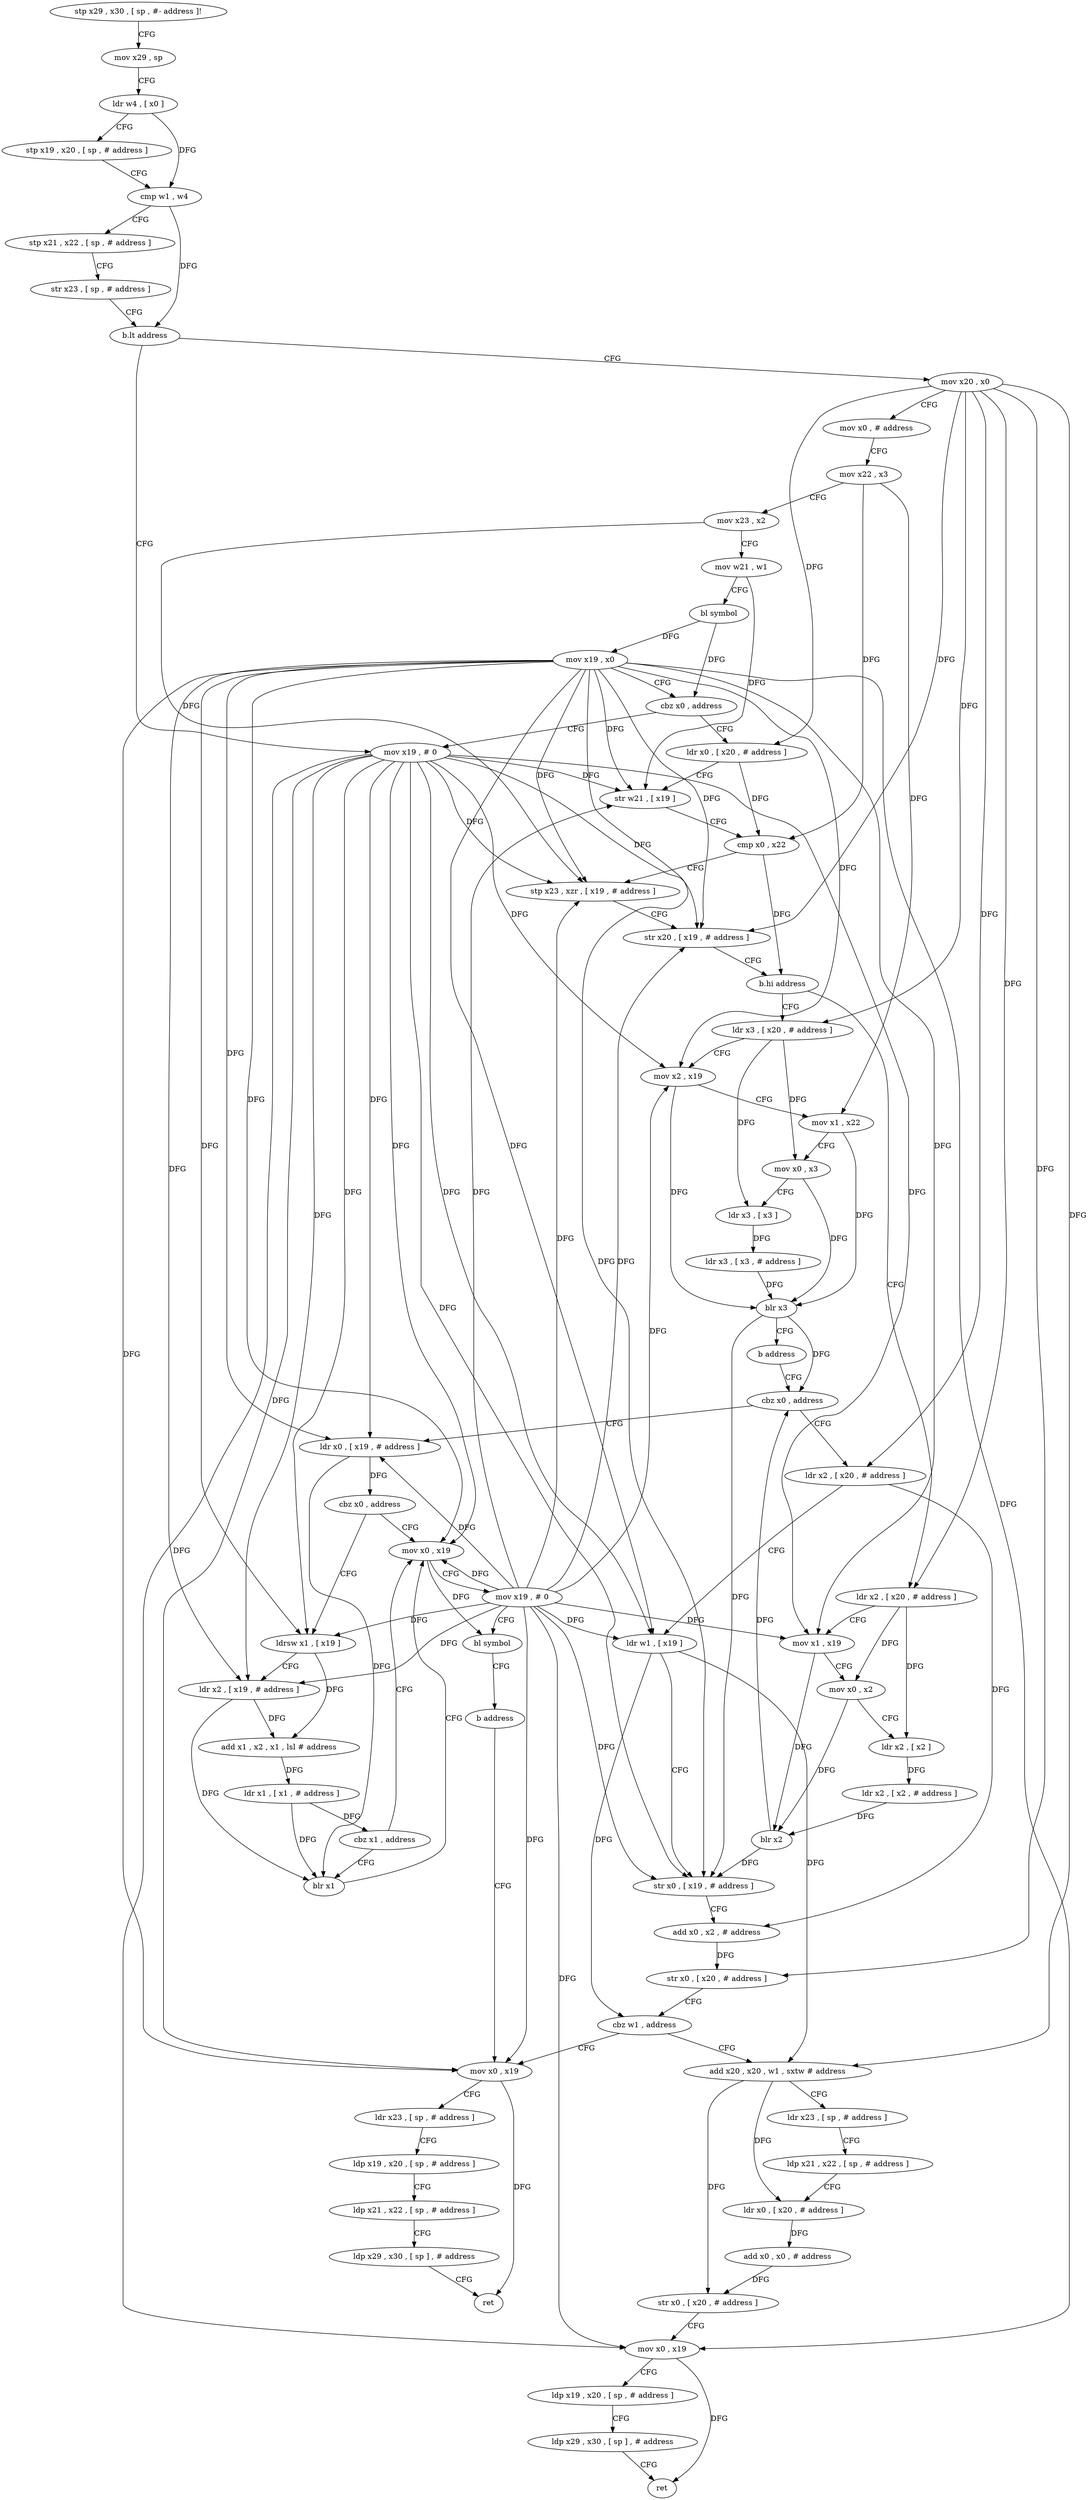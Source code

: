 digraph "func" {
"78168" [label = "stp x29 , x30 , [ sp , #- address ]!" ]
"78172" [label = "mov x29 , sp" ]
"78176" [label = "ldr w4 , [ x0 ]" ]
"78180" [label = "stp x19 , x20 , [ sp , # address ]" ]
"78184" [label = "cmp w1 , w4" ]
"78188" [label = "stp x21 , x22 , [ sp , # address ]" ]
"78192" [label = "str x23 , [ sp , # address ]" ]
"78196" [label = "b.lt address" ]
"78232" [label = "mov x20 , x0" ]
"78200" [label = "mov x19 , # 0" ]
"78236" [label = "mov x0 , # address" ]
"78240" [label = "mov x22 , x3" ]
"78244" [label = "mov x23 , x2" ]
"78248" [label = "mov w21 , w1" ]
"78252" [label = "bl symbol" ]
"78256" [label = "mov x19 , x0" ]
"78260" [label = "cbz x0 , address" ]
"78264" [label = "ldr x0 , [ x20 , # address ]" ]
"78204" [label = "mov x0 , x19" ]
"78268" [label = "str w21 , [ x19 ]" ]
"78272" [label = "cmp x0 , x22" ]
"78276" [label = "stp x23 , xzr , [ x19 , # address ]" ]
"78280" [label = "str x20 , [ x19 , # address ]" ]
"78284" [label = "b.hi address" ]
"78384" [label = "ldr x3 , [ x20 , # address ]" ]
"78288" [label = "ldr x2 , [ x20 , # address ]" ]
"78388" [label = "mov x2 , x19" ]
"78392" [label = "mov x1 , x22" ]
"78396" [label = "mov x0 , x3" ]
"78400" [label = "ldr x3 , [ x3 ]" ]
"78404" [label = "ldr x3 , [ x3 , # address ]" ]
"78408" [label = "blr x3" ]
"78412" [label = "b address" ]
"78312" [label = "cbz x0 , address" ]
"78292" [label = "mov x1 , x19" ]
"78296" [label = "mov x0 , x2" ]
"78300" [label = "ldr x2 , [ x2 ]" ]
"78304" [label = "ldr x2 , [ x2 , # address ]" ]
"78308" [label = "blr x2" ]
"78416" [label = "ldr x0 , [ x19 , # address ]" ]
"78316" [label = "ldr x2 , [ x20 , # address ]" ]
"78420" [label = "cbz x0 , address" ]
"78448" [label = "mov x0 , x19" ]
"78424" [label = "ldrsw x1 , [ x19 ]" ]
"78320" [label = "ldr w1 , [ x19 ]" ]
"78324" [label = "str x0 , [ x19 , # address ]" ]
"78328" [label = "add x0 , x2 , # address" ]
"78332" [label = "str x0 , [ x20 , # address ]" ]
"78336" [label = "cbz w1 , address" ]
"78340" [label = "add x20 , x20 , w1 , sxtw # address" ]
"78452" [label = "mov x19 , # 0" ]
"78456" [label = "bl symbol" ]
"78460" [label = "b address" ]
"78428" [label = "ldr x2 , [ x19 , # address ]" ]
"78432" [label = "add x1 , x2 , x1 , lsl # address" ]
"78436" [label = "ldr x1 , [ x1 , # address ]" ]
"78440" [label = "cbz x1 , address" ]
"78444" [label = "blr x1" ]
"78208" [label = "ldr x23 , [ sp , # address ]" ]
"78212" [label = "ldp x19 , x20 , [ sp , # address ]" ]
"78216" [label = "ldp x21 , x22 , [ sp , # address ]" ]
"78220" [label = "ldp x29 , x30 , [ sp ] , # address" ]
"78224" [label = "ret" ]
"78344" [label = "ldr x23 , [ sp , # address ]" ]
"78348" [label = "ldp x21 , x22 , [ sp , # address ]" ]
"78352" [label = "ldr x0 , [ x20 , # address ]" ]
"78356" [label = "add x0 , x0 , # address" ]
"78360" [label = "str x0 , [ x20 , # address ]" ]
"78364" [label = "mov x0 , x19" ]
"78368" [label = "ldp x19 , x20 , [ sp , # address ]" ]
"78372" [label = "ldp x29 , x30 , [ sp ] , # address" ]
"78376" [label = "ret" ]
"78168" -> "78172" [ label = "CFG" ]
"78172" -> "78176" [ label = "CFG" ]
"78176" -> "78180" [ label = "CFG" ]
"78176" -> "78184" [ label = "DFG" ]
"78180" -> "78184" [ label = "CFG" ]
"78184" -> "78188" [ label = "CFG" ]
"78184" -> "78196" [ label = "DFG" ]
"78188" -> "78192" [ label = "CFG" ]
"78192" -> "78196" [ label = "CFG" ]
"78196" -> "78232" [ label = "CFG" ]
"78196" -> "78200" [ label = "CFG" ]
"78232" -> "78236" [ label = "CFG" ]
"78232" -> "78264" [ label = "DFG" ]
"78232" -> "78280" [ label = "DFG" ]
"78232" -> "78384" [ label = "DFG" ]
"78232" -> "78288" [ label = "DFG" ]
"78232" -> "78316" [ label = "DFG" ]
"78232" -> "78332" [ label = "DFG" ]
"78232" -> "78340" [ label = "DFG" ]
"78200" -> "78204" [ label = "DFG" ]
"78200" -> "78268" [ label = "DFG" ]
"78200" -> "78276" [ label = "DFG" ]
"78200" -> "78280" [ label = "DFG" ]
"78200" -> "78388" [ label = "DFG" ]
"78200" -> "78292" [ label = "DFG" ]
"78200" -> "78416" [ label = "DFG" ]
"78200" -> "78320" [ label = "DFG" ]
"78200" -> "78324" [ label = "DFG" ]
"78200" -> "78448" [ label = "DFG" ]
"78200" -> "78424" [ label = "DFG" ]
"78200" -> "78428" [ label = "DFG" ]
"78200" -> "78364" [ label = "DFG" ]
"78236" -> "78240" [ label = "CFG" ]
"78240" -> "78244" [ label = "CFG" ]
"78240" -> "78272" [ label = "DFG" ]
"78240" -> "78392" [ label = "DFG" ]
"78244" -> "78248" [ label = "CFG" ]
"78244" -> "78276" [ label = "DFG" ]
"78248" -> "78252" [ label = "CFG" ]
"78248" -> "78268" [ label = "DFG" ]
"78252" -> "78256" [ label = "DFG" ]
"78252" -> "78260" [ label = "DFG" ]
"78256" -> "78260" [ label = "CFG" ]
"78256" -> "78268" [ label = "DFG" ]
"78256" -> "78276" [ label = "DFG" ]
"78256" -> "78280" [ label = "DFG" ]
"78256" -> "78204" [ label = "DFG" ]
"78256" -> "78388" [ label = "DFG" ]
"78256" -> "78292" [ label = "DFG" ]
"78256" -> "78416" [ label = "DFG" ]
"78256" -> "78320" [ label = "DFG" ]
"78256" -> "78324" [ label = "DFG" ]
"78256" -> "78448" [ label = "DFG" ]
"78256" -> "78424" [ label = "DFG" ]
"78256" -> "78428" [ label = "DFG" ]
"78256" -> "78364" [ label = "DFG" ]
"78260" -> "78200" [ label = "CFG" ]
"78260" -> "78264" [ label = "CFG" ]
"78264" -> "78268" [ label = "CFG" ]
"78264" -> "78272" [ label = "DFG" ]
"78204" -> "78208" [ label = "CFG" ]
"78204" -> "78224" [ label = "DFG" ]
"78268" -> "78272" [ label = "CFG" ]
"78272" -> "78276" [ label = "CFG" ]
"78272" -> "78284" [ label = "DFG" ]
"78276" -> "78280" [ label = "CFG" ]
"78280" -> "78284" [ label = "CFG" ]
"78284" -> "78384" [ label = "CFG" ]
"78284" -> "78288" [ label = "CFG" ]
"78384" -> "78388" [ label = "CFG" ]
"78384" -> "78396" [ label = "DFG" ]
"78384" -> "78400" [ label = "DFG" ]
"78288" -> "78292" [ label = "CFG" ]
"78288" -> "78296" [ label = "DFG" ]
"78288" -> "78300" [ label = "DFG" ]
"78388" -> "78392" [ label = "CFG" ]
"78388" -> "78408" [ label = "DFG" ]
"78392" -> "78396" [ label = "CFG" ]
"78392" -> "78408" [ label = "DFG" ]
"78396" -> "78400" [ label = "CFG" ]
"78396" -> "78408" [ label = "DFG" ]
"78400" -> "78404" [ label = "DFG" ]
"78404" -> "78408" [ label = "DFG" ]
"78408" -> "78412" [ label = "CFG" ]
"78408" -> "78312" [ label = "DFG" ]
"78408" -> "78324" [ label = "DFG" ]
"78412" -> "78312" [ label = "CFG" ]
"78312" -> "78416" [ label = "CFG" ]
"78312" -> "78316" [ label = "CFG" ]
"78292" -> "78296" [ label = "CFG" ]
"78292" -> "78308" [ label = "DFG" ]
"78296" -> "78300" [ label = "CFG" ]
"78296" -> "78308" [ label = "DFG" ]
"78300" -> "78304" [ label = "DFG" ]
"78304" -> "78308" [ label = "DFG" ]
"78308" -> "78312" [ label = "DFG" ]
"78308" -> "78324" [ label = "DFG" ]
"78416" -> "78420" [ label = "DFG" ]
"78416" -> "78444" [ label = "DFG" ]
"78316" -> "78320" [ label = "CFG" ]
"78316" -> "78328" [ label = "DFG" ]
"78420" -> "78448" [ label = "CFG" ]
"78420" -> "78424" [ label = "CFG" ]
"78448" -> "78452" [ label = "CFG" ]
"78448" -> "78456" [ label = "DFG" ]
"78424" -> "78428" [ label = "CFG" ]
"78424" -> "78432" [ label = "DFG" ]
"78320" -> "78324" [ label = "CFG" ]
"78320" -> "78336" [ label = "DFG" ]
"78320" -> "78340" [ label = "DFG" ]
"78324" -> "78328" [ label = "CFG" ]
"78328" -> "78332" [ label = "DFG" ]
"78332" -> "78336" [ label = "CFG" ]
"78336" -> "78204" [ label = "CFG" ]
"78336" -> "78340" [ label = "CFG" ]
"78340" -> "78344" [ label = "CFG" ]
"78340" -> "78352" [ label = "DFG" ]
"78340" -> "78360" [ label = "DFG" ]
"78452" -> "78456" [ label = "CFG" ]
"78452" -> "78276" [ label = "DFG" ]
"78452" -> "78204" [ label = "DFG" ]
"78452" -> "78388" [ label = "DFG" ]
"78452" -> "78292" [ label = "DFG" ]
"78452" -> "78416" [ label = "DFG" ]
"78452" -> "78320" [ label = "DFG" ]
"78452" -> "78448" [ label = "DFG" ]
"78452" -> "78268" [ label = "DFG" ]
"78452" -> "78280" [ label = "DFG" ]
"78452" -> "78324" [ label = "DFG" ]
"78452" -> "78424" [ label = "DFG" ]
"78452" -> "78428" [ label = "DFG" ]
"78452" -> "78364" [ label = "DFG" ]
"78456" -> "78460" [ label = "CFG" ]
"78460" -> "78204" [ label = "CFG" ]
"78428" -> "78432" [ label = "DFG" ]
"78428" -> "78444" [ label = "DFG" ]
"78432" -> "78436" [ label = "DFG" ]
"78436" -> "78440" [ label = "DFG" ]
"78436" -> "78444" [ label = "DFG" ]
"78440" -> "78448" [ label = "CFG" ]
"78440" -> "78444" [ label = "CFG" ]
"78444" -> "78448" [ label = "CFG" ]
"78208" -> "78212" [ label = "CFG" ]
"78212" -> "78216" [ label = "CFG" ]
"78216" -> "78220" [ label = "CFG" ]
"78220" -> "78224" [ label = "CFG" ]
"78344" -> "78348" [ label = "CFG" ]
"78348" -> "78352" [ label = "CFG" ]
"78352" -> "78356" [ label = "DFG" ]
"78356" -> "78360" [ label = "DFG" ]
"78360" -> "78364" [ label = "CFG" ]
"78364" -> "78368" [ label = "CFG" ]
"78364" -> "78376" [ label = "DFG" ]
"78368" -> "78372" [ label = "CFG" ]
"78372" -> "78376" [ label = "CFG" ]
}
